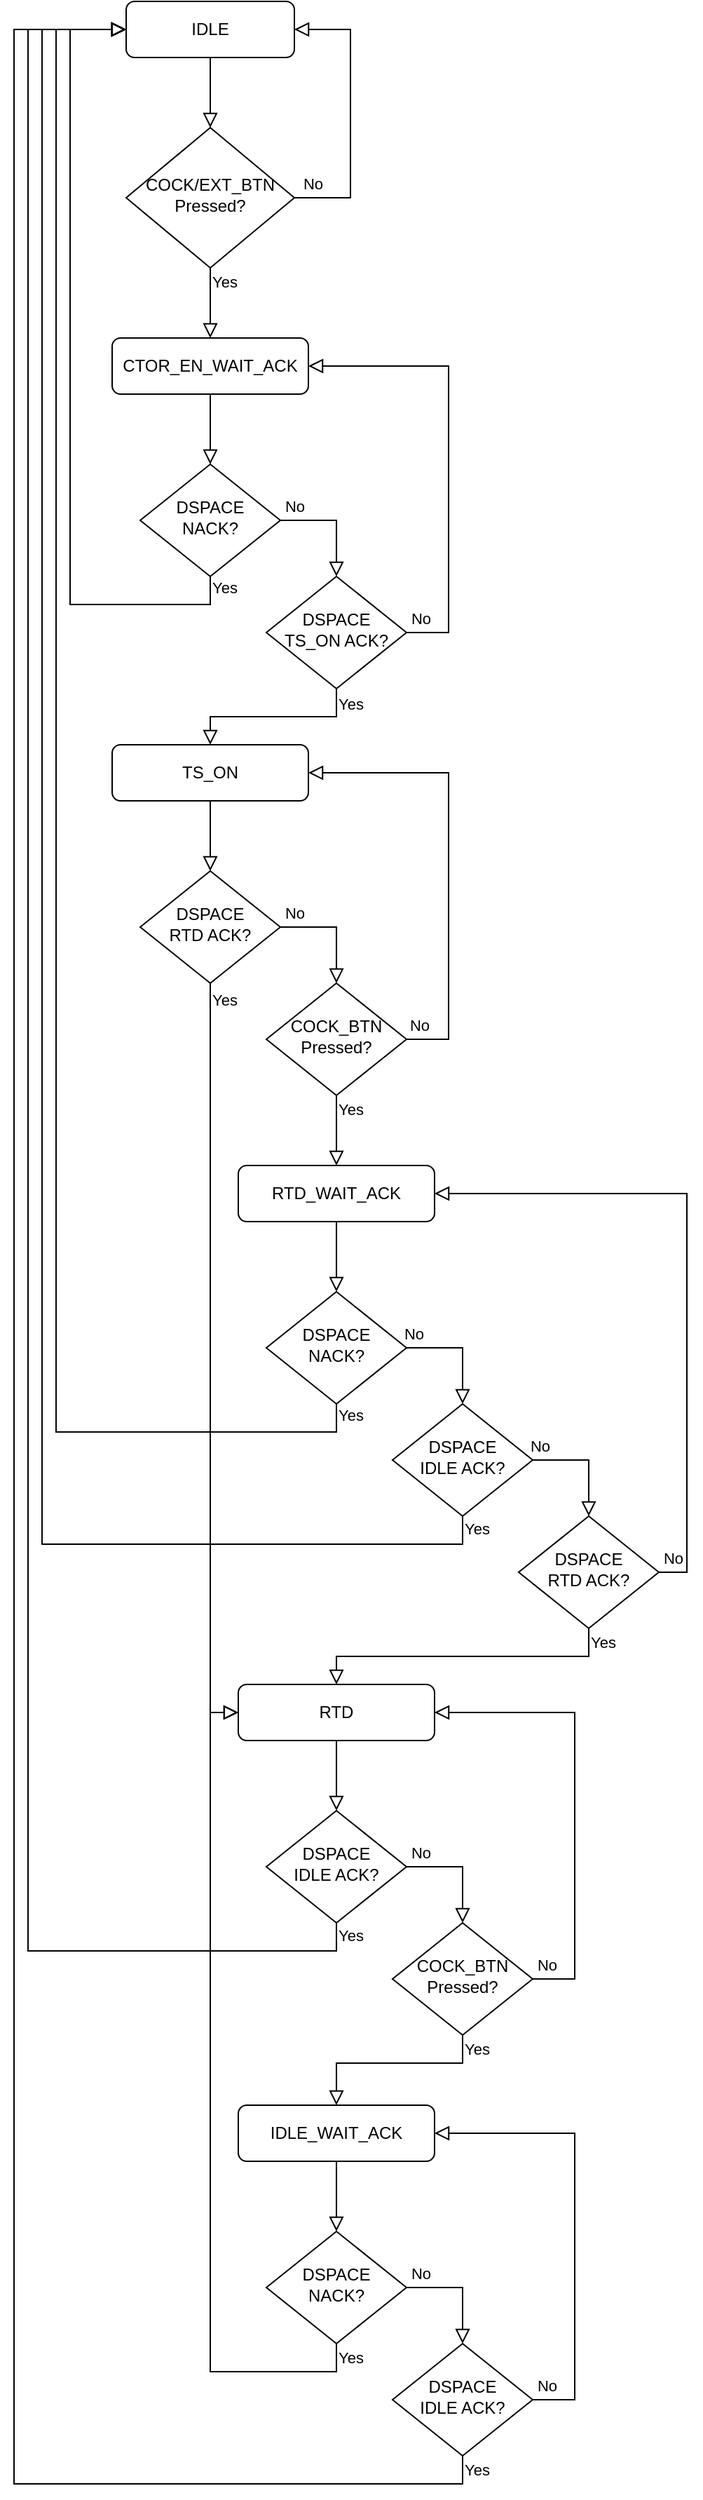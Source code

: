 <mxfile version="19.0.3" type="device"><diagram id="C5RBs43oDa-KdzZeNtuy" name="Page-1"><mxGraphModel dx="1348" dy="994" grid="1" gridSize="10" guides="1" tooltips="1" connect="1" arrows="1" fold="1" page="1" pageScale="1" pageWidth="827" pageHeight="1169" math="0" shadow="0"><root><mxCell id="WIyWlLk6GJQsqaUBKTNV-0"/><mxCell id="WIyWlLk6GJQsqaUBKTNV-1" parent="WIyWlLk6GJQsqaUBKTNV-0"/><mxCell id="WIyWlLk6GJQsqaUBKTNV-2" value="" style="rounded=0;html=1;jettySize=auto;orthogonalLoop=1;fontSize=11;endArrow=block;endFill=0;endSize=8;strokeWidth=1;shadow=0;labelBackgroundColor=none;edgeStyle=orthogonalEdgeStyle;" parent="WIyWlLk6GJQsqaUBKTNV-1" source="WIyWlLk6GJQsqaUBKTNV-3" target="WIyWlLk6GJQsqaUBKTNV-6" edge="1"><mxGeometry relative="1" as="geometry"/></mxCell><mxCell id="WIyWlLk6GJQsqaUBKTNV-3" value="IDLE" style="rounded=1;whiteSpace=wrap;html=1;fontSize=12;glass=0;strokeWidth=1;shadow=0;" parent="WIyWlLk6GJQsqaUBKTNV-1" vertex="1"><mxGeometry x="160" y="60" width="120" height="40" as="geometry"/></mxCell><mxCell id="WIyWlLk6GJQsqaUBKTNV-5" value="No" style="edgeStyle=orthogonalEdgeStyle;rounded=0;html=1;jettySize=auto;orthogonalLoop=1;fontSize=11;endArrow=block;endFill=0;endSize=8;strokeWidth=1;shadow=0;labelBackgroundColor=none;entryX=1;entryY=0.5;entryDx=0;entryDy=0;exitX=1;exitY=0.5;exitDx=0;exitDy=0;" parent="WIyWlLk6GJQsqaUBKTNV-1" source="WIyWlLk6GJQsqaUBKTNV-6" target="WIyWlLk6GJQsqaUBKTNV-3" edge="1"><mxGeometry x="-0.875" y="10" relative="1" as="geometry"><mxPoint as="offset"/><mxPoint x="270" y="210" as="sourcePoint"/><mxPoint x="280" y="100" as="targetPoint"/><Array as="points"><mxPoint x="320" y="200"/><mxPoint x="320" y="80"/></Array></mxGeometry></mxCell><mxCell id="WIyWlLk6GJQsqaUBKTNV-6" value="COCK/EXT_BTN Pressed?" style="rhombus;whiteSpace=wrap;html=1;shadow=0;fontFamily=Helvetica;fontSize=12;align=center;strokeWidth=1;spacing=6;spacingTop=-4;" parent="WIyWlLk6GJQsqaUBKTNV-1" vertex="1"><mxGeometry x="160" y="150" width="120" height="100" as="geometry"/></mxCell><mxCell id="Qwv3wHY6is7WeXgQ0vVI-0" value="CTOR_EN_WAIT_ACK" style="rounded=1;whiteSpace=wrap;html=1;fontSize=12;glass=0;strokeWidth=1;shadow=0;" parent="WIyWlLk6GJQsqaUBKTNV-1" vertex="1"><mxGeometry x="150" y="300" width="140" height="40" as="geometry"/></mxCell><mxCell id="Qwv3wHY6is7WeXgQ0vVI-5" value="" style="rounded=0;html=1;jettySize=auto;orthogonalLoop=1;fontSize=11;endArrow=block;endFill=0;endSize=8;strokeWidth=1;shadow=0;labelBackgroundColor=none;edgeStyle=orthogonalEdgeStyle;exitX=0.5;exitY=1;exitDx=0;exitDy=0;" parent="WIyWlLk6GJQsqaUBKTNV-1" source="Qwv3wHY6is7WeXgQ0vVI-0" target="Qwv3wHY6is7WeXgQ0vVI-6" edge="1"><mxGeometry relative="1" as="geometry"><mxPoint x="220" y="330" as="sourcePoint"/></mxGeometry></mxCell><mxCell id="Qwv3wHY6is7WeXgQ0vVI-6" value="DSPACE NACK?" style="rhombus;whiteSpace=wrap;html=1;shadow=0;fontFamily=Helvetica;fontSize=12;align=center;strokeWidth=1;spacing=6;spacingTop=-4;" parent="WIyWlLk6GJQsqaUBKTNV-1" vertex="1"><mxGeometry x="170" y="390" width="100" height="80" as="geometry"/></mxCell><mxCell id="Qwv3wHY6is7WeXgQ0vVI-7" value="Yes" style="edgeStyle=orthogonalEdgeStyle;rounded=0;html=1;jettySize=auto;orthogonalLoop=1;fontSize=11;endArrow=block;endFill=0;endSize=8;strokeWidth=1;shadow=0;labelBackgroundColor=none;entryX=0.5;entryY=0;entryDx=0;entryDy=0;exitX=0.5;exitY=1;exitDx=0;exitDy=0;" parent="WIyWlLk6GJQsqaUBKTNV-1" source="WIyWlLk6GJQsqaUBKTNV-6" target="Qwv3wHY6is7WeXgQ0vVI-0" edge="1"><mxGeometry x="-0.6" y="10" relative="1" as="geometry"><mxPoint as="offset"/><mxPoint x="330" y="290" as="sourcePoint"/><mxPoint x="340" y="180" as="targetPoint"/><Array as="points"><mxPoint x="220" y="250"/><mxPoint x="220" y="250"/></Array></mxGeometry></mxCell><mxCell id="Qwv3wHY6is7WeXgQ0vVI-9" value="No" style="edgeStyle=orthogonalEdgeStyle;rounded=0;html=1;jettySize=auto;orthogonalLoop=1;fontSize=11;endArrow=block;endFill=0;endSize=8;strokeWidth=1;shadow=0;labelBackgroundColor=none;entryX=0.5;entryY=0;entryDx=0;entryDy=0;exitX=1;exitY=0.5;exitDx=0;exitDy=0;" parent="WIyWlLk6GJQsqaUBKTNV-1" source="Qwv3wHY6is7WeXgQ0vVI-6" target="Qwv3wHY6is7WeXgQ0vVI-49" edge="1"><mxGeometry x="-0.75" y="10" relative="1" as="geometry"><mxPoint as="offset"/><mxPoint x="290" y="430" as="sourcePoint"/><mxPoint x="300" y="320" as="targetPoint"/><Array as="points"><mxPoint x="310" y="430"/></Array></mxGeometry></mxCell><mxCell id="Qwv3wHY6is7WeXgQ0vVI-10" value="&lt;div&gt;TS_ON&lt;/div&gt;" style="rounded=1;whiteSpace=wrap;html=1;fontSize=12;glass=0;strokeWidth=1;shadow=0;" parent="WIyWlLk6GJQsqaUBKTNV-1" vertex="1"><mxGeometry x="150" y="590" width="140" height="40" as="geometry"/></mxCell><mxCell id="Qwv3wHY6is7WeXgQ0vVI-12" value="Yes" style="edgeStyle=orthogonalEdgeStyle;rounded=0;html=1;jettySize=auto;orthogonalLoop=1;fontSize=11;endArrow=block;endFill=0;endSize=8;strokeWidth=1;shadow=0;labelBackgroundColor=none;entryX=0.5;entryY=0;entryDx=0;entryDy=0;exitX=0.5;exitY=1;exitDx=0;exitDy=0;" parent="WIyWlLk6GJQsqaUBKTNV-1" source="Qwv3wHY6is7WeXgQ0vVI-49" target="Qwv3wHY6is7WeXgQ0vVI-10" edge="1"><mxGeometry x="-0.833" y="10" relative="1" as="geometry"><mxPoint as="offset"/><mxPoint x="180" y="480" as="sourcePoint"/><mxPoint x="230" y="310" as="targetPoint"/><Array as="points"><mxPoint x="310" y="570"/><mxPoint x="220" y="570"/></Array></mxGeometry></mxCell><mxCell id="Qwv3wHY6is7WeXgQ0vVI-14" value="COCK_BTN&lt;br&gt;Pressed?" style="rhombus;whiteSpace=wrap;html=1;shadow=0;fontFamily=Helvetica;fontSize=12;align=center;strokeWidth=1;spacing=6;spacingTop=-4;" parent="WIyWlLk6GJQsqaUBKTNV-1" vertex="1"><mxGeometry x="260" y="760" width="100" height="80" as="geometry"/></mxCell><mxCell id="Qwv3wHY6is7WeXgQ0vVI-16" value="No" style="edgeStyle=orthogonalEdgeStyle;rounded=0;html=1;jettySize=auto;orthogonalLoop=1;fontSize=11;endArrow=block;endFill=0;endSize=8;strokeWidth=1;shadow=0;labelBackgroundColor=none;exitX=1;exitY=0.5;exitDx=0;exitDy=0;entryX=1;entryY=0.5;entryDx=0;entryDy=0;" parent="WIyWlLk6GJQsqaUBKTNV-1" source="Qwv3wHY6is7WeXgQ0vVI-14" target="Qwv3wHY6is7WeXgQ0vVI-10" edge="1"><mxGeometry x="-0.947" y="10" relative="1" as="geometry"><mxPoint as="offset"/><mxPoint x="280" y="720" as="sourcePoint"/><mxPoint x="310" y="590" as="targetPoint"/><Array as="points"><mxPoint x="390" y="800"/><mxPoint x="390" y="610"/></Array></mxGeometry></mxCell><mxCell id="Qwv3wHY6is7WeXgQ0vVI-17" value="Yes" style="edgeStyle=orthogonalEdgeStyle;rounded=0;html=1;jettySize=auto;orthogonalLoop=1;fontSize=11;endArrow=block;endFill=0;endSize=8;strokeWidth=1;shadow=0;labelBackgroundColor=none;entryX=0.5;entryY=0;entryDx=0;entryDy=0;exitX=0.5;exitY=1;exitDx=0;exitDy=0;" parent="WIyWlLk6GJQsqaUBKTNV-1" source="Qwv3wHY6is7WeXgQ0vVI-14" target="Qwv3wHY6is7WeXgQ0vVI-18" edge="1"><mxGeometry x="-0.599" y="10" relative="1" as="geometry"><mxPoint as="offset"/><mxPoint x="220" y="760" as="sourcePoint"/><mxPoint x="220" y="810" as="targetPoint"/><Array as="points"><mxPoint x="310" y="860"/><mxPoint x="310" y="860"/></Array></mxGeometry></mxCell><mxCell id="Qwv3wHY6is7WeXgQ0vVI-18" value="&lt;div&gt;RTD_WAIT_ACK&lt;/div&gt;" style="rounded=1;whiteSpace=wrap;html=1;fontSize=12;glass=0;strokeWidth=1;shadow=0;" parent="WIyWlLk6GJQsqaUBKTNV-1" vertex="1"><mxGeometry x="240" y="890" width="140" height="40" as="geometry"/></mxCell><mxCell id="Qwv3wHY6is7WeXgQ0vVI-19" value="" style="rounded=0;html=1;jettySize=auto;orthogonalLoop=1;fontSize=11;endArrow=block;endFill=0;endSize=8;strokeWidth=1;shadow=0;labelBackgroundColor=none;edgeStyle=orthogonalEdgeStyle;exitX=0.5;exitY=1;exitDx=0;exitDy=0;entryX=0.5;entryY=0;entryDx=0;entryDy=0;" parent="WIyWlLk6GJQsqaUBKTNV-1" source="Qwv3wHY6is7WeXgQ0vVI-18" target="Qwv3wHY6is7WeXgQ0vVI-69" edge="1"><mxGeometry relative="1" as="geometry"><mxPoint x="220" y="850" as="sourcePoint"/><mxPoint x="270" y="970.0" as="targetPoint"/></mxGeometry></mxCell><mxCell id="Qwv3wHY6is7WeXgQ0vVI-22" value="Yes" style="edgeStyle=orthogonalEdgeStyle;rounded=0;html=1;jettySize=auto;orthogonalLoop=1;fontSize=11;endArrow=block;endFill=0;endSize=8;strokeWidth=1;shadow=0;labelBackgroundColor=none;entryX=0.5;entryY=0;entryDx=0;entryDy=0;exitX=0.5;exitY=1;exitDx=0;exitDy=0;" parent="WIyWlLk6GJQsqaUBKTNV-1" source="Qwv3wHY6is7WeXgQ0vVI-54" target="Qwv3wHY6is7WeXgQ0vVI-23" edge="1"><mxGeometry x="-0.909" y="10" relative="1" as="geometry"><mxPoint as="offset"/><mxPoint x="410" y="1190" as="sourcePoint"/><mxPoint x="310" y="1110" as="targetPoint"/><Array as="points"><mxPoint x="490" y="1240"/><mxPoint x="310" y="1240"/></Array></mxGeometry></mxCell><mxCell id="Qwv3wHY6is7WeXgQ0vVI-23" value="RTD" style="rounded=1;whiteSpace=wrap;html=1;fontSize=12;glass=0;strokeWidth=1;shadow=0;" parent="WIyWlLk6GJQsqaUBKTNV-1" vertex="1"><mxGeometry x="240" y="1260" width="140" height="40" as="geometry"/></mxCell><mxCell id="Qwv3wHY6is7WeXgQ0vVI-24" value="DSPACE&lt;br&gt;RTD ACK?" style="rhombus;whiteSpace=wrap;html=1;shadow=0;fontFamily=Helvetica;fontSize=12;align=center;strokeWidth=1;spacing=6;spacingTop=-4;" parent="WIyWlLk6GJQsqaUBKTNV-1" vertex="1"><mxGeometry x="170" y="680" width="100" height="80" as="geometry"/></mxCell><mxCell id="Qwv3wHY6is7WeXgQ0vVI-25" value="" style="edgeStyle=orthogonalEdgeStyle;rounded=0;html=1;jettySize=auto;orthogonalLoop=1;fontSize=11;endArrow=block;endFill=0;endSize=8;strokeWidth=1;shadow=0;labelBackgroundColor=none;entryX=0.5;entryY=0;entryDx=0;entryDy=0;exitX=0.5;exitY=1;exitDx=0;exitDy=0;" parent="WIyWlLk6GJQsqaUBKTNV-1" source="Qwv3wHY6is7WeXgQ0vVI-10" target="Qwv3wHY6is7WeXgQ0vVI-24" edge="1"><mxGeometry x="-0.599" y="10" relative="1" as="geometry"><mxPoint as="offset"/><mxPoint x="230" y="640" as="sourcePoint"/><mxPoint x="270" y="690" as="targetPoint"/><Array as="points"><mxPoint x="220" y="660"/><mxPoint x="220" y="660"/></Array></mxGeometry></mxCell><mxCell id="Qwv3wHY6is7WeXgQ0vVI-26" value="Yes" style="edgeStyle=orthogonalEdgeStyle;rounded=0;html=1;jettySize=auto;orthogonalLoop=1;fontSize=11;endArrow=block;endFill=0;endSize=8;strokeWidth=1;shadow=0;labelBackgroundColor=none;exitX=0.5;exitY=1;exitDx=0;exitDy=0;entryX=0;entryY=0.5;entryDx=0;entryDy=0;" parent="WIyWlLk6GJQsqaUBKTNV-1" source="Qwv3wHY6is7WeXgQ0vVI-24" target="Qwv3wHY6is7WeXgQ0vVI-23" edge="1"><mxGeometry x="-0.957" y="10" relative="1" as="geometry"><mxPoint as="offset"/><mxPoint x="130" y="770" as="sourcePoint"/><mxPoint x="100" y="810" as="targetPoint"/><Array as="points"><mxPoint x="220" y="1280"/></Array></mxGeometry></mxCell><mxCell id="Qwv3wHY6is7WeXgQ0vVI-27" value="&lt;div&gt;COCK_BTN&lt;/div&gt;&lt;div&gt;Pressed?&lt;br&gt;&lt;/div&gt;" style="rhombus;whiteSpace=wrap;html=1;shadow=0;fontFamily=Helvetica;fontSize=12;align=center;strokeWidth=1;spacing=6;spacingTop=-4;" parent="WIyWlLk6GJQsqaUBKTNV-1" vertex="1"><mxGeometry x="350" y="1430" width="100" height="80" as="geometry"/></mxCell><mxCell id="Qwv3wHY6is7WeXgQ0vVI-28" value="DSPACE&lt;br&gt;IDLE ACK?" style="rhombus;whiteSpace=wrap;html=1;shadow=0;fontFamily=Helvetica;fontSize=12;align=center;strokeWidth=1;spacing=6;spacingTop=-4;" parent="WIyWlLk6GJQsqaUBKTNV-1" vertex="1"><mxGeometry x="260" y="1350" width="100" height="80" as="geometry"/></mxCell><mxCell id="Qwv3wHY6is7WeXgQ0vVI-29" value="" style="edgeStyle=orthogonalEdgeStyle;rounded=0;html=1;jettySize=auto;orthogonalLoop=1;fontSize=11;endArrow=block;endFill=0;endSize=8;strokeWidth=1;shadow=0;labelBackgroundColor=none;entryX=0.5;entryY=0;entryDx=0;entryDy=0;exitX=0.5;exitY=1;exitDx=0;exitDy=0;" parent="WIyWlLk6GJQsqaUBKTNV-1" source="Qwv3wHY6is7WeXgQ0vVI-23" target="Qwv3wHY6is7WeXgQ0vVI-28" edge="1"><mxGeometry x="-0.599" y="10" relative="1" as="geometry"><mxPoint as="offset"/><mxPoint x="249.98" y="1220" as="sourcePoint"/><mxPoint x="309.98" y="1270" as="targetPoint"/><Array as="points"><mxPoint x="310" y="1310"/><mxPoint x="310" y="1310"/></Array></mxGeometry></mxCell><mxCell id="Qwv3wHY6is7WeXgQ0vVI-34" value="Yes" style="edgeStyle=orthogonalEdgeStyle;rounded=0;html=1;jettySize=auto;orthogonalLoop=1;fontSize=11;endArrow=block;endFill=0;endSize=8;strokeWidth=1;shadow=0;labelBackgroundColor=none;entryX=0.5;entryY=0;entryDx=0;entryDy=0;exitX=0.5;exitY=1;exitDx=0;exitDy=0;" parent="WIyWlLk6GJQsqaUBKTNV-1" source="Qwv3wHY6is7WeXgQ0vVI-27" target="Qwv3wHY6is7WeXgQ0vVI-35" edge="1"><mxGeometry x="-0.857" y="10" relative="1" as="geometry"><mxPoint as="offset"/><mxPoint x="310" y="1350" as="sourcePoint"/><mxPoint x="250" y="1400" as="targetPoint"/><Array as="points"><mxPoint x="400" y="1530"/><mxPoint x="310" y="1530"/></Array></mxGeometry></mxCell><mxCell id="Qwv3wHY6is7WeXgQ0vVI-35" value="&lt;div&gt;IDLE_WAIT_ACK&lt;/div&gt;" style="rounded=1;whiteSpace=wrap;html=1;fontSize=12;glass=0;strokeWidth=1;shadow=0;" parent="WIyWlLk6GJQsqaUBKTNV-1" vertex="1"><mxGeometry x="240" y="1560" width="140" height="40" as="geometry"/></mxCell><mxCell id="Qwv3wHY6is7WeXgQ0vVI-36" value="Yes" style="edgeStyle=orthogonalEdgeStyle;rounded=0;html=1;jettySize=auto;orthogonalLoop=1;fontSize=11;endArrow=block;endFill=0;endSize=8;strokeWidth=1;shadow=0;labelBackgroundColor=none;exitX=0.5;exitY=1;exitDx=0;exitDy=0;entryX=0;entryY=0.5;entryDx=0;entryDy=0;" parent="WIyWlLk6GJQsqaUBKTNV-1" source="Qwv3wHY6is7WeXgQ0vVI-28" target="WIyWlLk6GJQsqaUBKTNV-3" edge="1"><mxGeometry x="-0.989" y="10" relative="1" as="geometry"><mxPoint as="offset"/><mxPoint x="190" y="1130" as="sourcePoint"/><mxPoint x="90" y="170" as="targetPoint"/><Array as="points"><mxPoint x="310" y="1450"/><mxPoint x="90" y="1450"/><mxPoint x="90" y="80"/></Array></mxGeometry></mxCell><mxCell id="Qwv3wHY6is7WeXgQ0vVI-47" value="No" style="edgeStyle=orthogonalEdgeStyle;rounded=0;html=1;jettySize=auto;orthogonalLoop=1;fontSize=11;endArrow=block;endFill=0;endSize=8;strokeWidth=1;shadow=0;labelBackgroundColor=none;exitX=1;exitY=0.5;exitDx=0;exitDy=0;entryX=0.5;entryY=0;entryDx=0;entryDy=0;" parent="WIyWlLk6GJQsqaUBKTNV-1" source="Qwv3wHY6is7WeXgQ0vVI-24" target="Qwv3wHY6is7WeXgQ0vVI-14" edge="1"><mxGeometry x="-0.75" y="10" relative="1" as="geometry"><mxPoint as="offset"/><mxPoint x="230" y="730" as="sourcePoint"/><mxPoint x="200" y="550" as="targetPoint"/><Array as="points"><mxPoint x="270" y="720"/></Array></mxGeometry></mxCell><mxCell id="Qwv3wHY6is7WeXgQ0vVI-48" value="No" style="edgeStyle=orthogonalEdgeStyle;rounded=0;html=1;jettySize=auto;orthogonalLoop=1;fontSize=11;endArrow=block;endFill=0;endSize=8;strokeWidth=1;shadow=0;labelBackgroundColor=none;exitX=1;exitY=0.5;exitDx=0;exitDy=0;entryX=0.5;entryY=0;entryDx=0;entryDy=0;" parent="WIyWlLk6GJQsqaUBKTNV-1" source="Qwv3wHY6is7WeXgQ0vVI-28" target="Qwv3wHY6is7WeXgQ0vVI-27" edge="1"><mxGeometry x="-0.75" y="10" relative="1" as="geometry"><mxPoint as="offset"/><mxPoint x="320" y="1380" as="sourcePoint"/><mxPoint x="290" y="1200" as="targetPoint"/><Array as="points"><mxPoint x="390" y="1390"/><mxPoint x="440" y="1390"/></Array></mxGeometry></mxCell><mxCell id="Qwv3wHY6is7WeXgQ0vVI-49" value="&lt;div&gt;&lt;div&gt;DSPACE TS_ON ACK?&lt;br&gt;&lt;/div&gt;&lt;/div&gt;" style="rhombus;whiteSpace=wrap;html=1;shadow=0;fontFamily=Helvetica;fontSize=12;align=center;strokeWidth=1;spacing=6;spacingTop=-4;" parent="WIyWlLk6GJQsqaUBKTNV-1" vertex="1"><mxGeometry x="260" y="470" width="100" height="80" as="geometry"/></mxCell><mxCell id="Qwv3wHY6is7WeXgQ0vVI-50" value="Yes" style="edgeStyle=orthogonalEdgeStyle;rounded=0;html=1;jettySize=auto;orthogonalLoop=1;fontSize=11;endArrow=block;endFill=0;endSize=8;strokeWidth=1;shadow=0;labelBackgroundColor=none;exitX=0.5;exitY=1;exitDx=0;exitDy=0;entryX=0;entryY=0.5;entryDx=0;entryDy=0;" parent="WIyWlLk6GJQsqaUBKTNV-1" source="Qwv3wHY6is7WeXgQ0vVI-6" target="WIyWlLk6GJQsqaUBKTNV-3" edge="1"><mxGeometry x="-0.972" y="10" relative="1" as="geometry"><mxPoint as="offset"/><mxPoint x="320" y="560" as="sourcePoint"/><mxPoint x="410" y="250" as="targetPoint"/><Array as="points"><mxPoint x="220" y="490"/><mxPoint x="120" y="490"/><mxPoint x="120" y="80"/></Array></mxGeometry></mxCell><mxCell id="Qwv3wHY6is7WeXgQ0vVI-51" value="No" style="edgeStyle=orthogonalEdgeStyle;rounded=0;html=1;jettySize=auto;orthogonalLoop=1;fontSize=11;endArrow=block;endFill=0;endSize=8;strokeWidth=1;shadow=0;labelBackgroundColor=none;entryX=1;entryY=0.5;entryDx=0;entryDy=0;exitX=1;exitY=0.5;exitDx=0;exitDy=0;" parent="WIyWlLk6GJQsqaUBKTNV-1" source="Qwv3wHY6is7WeXgQ0vVI-49" target="Qwv3wHY6is7WeXgQ0vVI-0" edge="1"><mxGeometry x="-0.938" y="10" relative="1" as="geometry"><mxPoint as="offset"/><mxPoint x="280" y="440" as="sourcePoint"/><mxPoint x="330" y="480" as="targetPoint"/><Array as="points"><mxPoint x="390" y="510"/><mxPoint x="390" y="320"/></Array></mxGeometry></mxCell><mxCell id="Qwv3wHY6is7WeXgQ0vVI-52" value="&lt;div&gt;DSPACE&lt;br&gt;IDLE ACK?&lt;br&gt;&lt;/div&gt;" style="rhombus;whiteSpace=wrap;html=1;shadow=0;fontFamily=Helvetica;fontSize=12;align=center;strokeWidth=1;spacing=6;spacingTop=-4;" parent="WIyWlLk6GJQsqaUBKTNV-1" vertex="1"><mxGeometry x="350" y="1060" width="100" height="80" as="geometry"/></mxCell><mxCell id="Qwv3wHY6is7WeXgQ0vVI-53" value="No" style="edgeStyle=orthogonalEdgeStyle;rounded=0;html=1;jettySize=auto;orthogonalLoop=1;fontSize=11;endArrow=block;endFill=0;endSize=8;strokeWidth=1;shadow=0;labelBackgroundColor=none;entryX=0.5;entryY=0;entryDx=0;entryDy=0;exitX=1;exitY=0.5;exitDx=0;exitDy=0;" parent="WIyWlLk6GJQsqaUBKTNV-1" source="Qwv3wHY6is7WeXgQ0vVI-52" target="Qwv3wHY6is7WeXgQ0vVI-54" edge="1"><mxGeometry x="-0.875" y="10" relative="1" as="geometry"><mxPoint as="offset"/><mxPoint x="430" y="1090" as="sourcePoint"/><mxPoint x="440" y="980" as="targetPoint"/><Array as="points"><mxPoint x="490" y="1100"/></Array></mxGeometry></mxCell><mxCell id="Qwv3wHY6is7WeXgQ0vVI-54" value="&lt;div&gt;DSPACE&lt;br&gt;RTD ACK?&lt;/div&gt;" style="rhombus;whiteSpace=wrap;html=1;shadow=0;fontFamily=Helvetica;fontSize=12;align=center;strokeWidth=1;spacing=6;spacingTop=-4;" parent="WIyWlLk6GJQsqaUBKTNV-1" vertex="1"><mxGeometry x="440" y="1140" width="100" height="80" as="geometry"/></mxCell><mxCell id="Qwv3wHY6is7WeXgQ0vVI-57" value="No" style="edgeStyle=orthogonalEdgeStyle;rounded=0;html=1;jettySize=auto;orthogonalLoop=1;fontSize=11;endArrow=block;endFill=0;endSize=8;strokeWidth=1;shadow=0;labelBackgroundColor=none;entryX=1;entryY=0.5;entryDx=0;entryDy=0;exitX=1;exitY=0.5;exitDx=0;exitDy=0;" parent="WIyWlLk6GJQsqaUBKTNV-1" source="Qwv3wHY6is7WeXgQ0vVI-54" target="Qwv3wHY6is7WeXgQ0vVI-18" edge="1"><mxGeometry x="-0.958" y="10" relative="1" as="geometry"><mxPoint as="offset"/><mxPoint x="420" y="1090" as="sourcePoint"/><mxPoint x="340" y="900" as="targetPoint"/><Array as="points"><mxPoint x="560" y="1180"/><mxPoint x="560" y="910"/></Array></mxGeometry></mxCell><mxCell id="Qwv3wHY6is7WeXgQ0vVI-59" value="No" style="edgeStyle=orthogonalEdgeStyle;rounded=0;html=1;jettySize=auto;orthogonalLoop=1;fontSize=11;endArrow=block;endFill=0;endSize=8;strokeWidth=1;shadow=0;labelBackgroundColor=none;exitX=1;exitY=0.5;exitDx=0;exitDy=0;entryX=1;entryY=0.5;entryDx=0;entryDy=0;" parent="WIyWlLk6GJQsqaUBKTNV-1" source="Qwv3wHY6is7WeXgQ0vVI-27" target="Qwv3wHY6is7WeXgQ0vVI-23" edge="1"><mxGeometry x="-0.938" y="10" relative="1" as="geometry"><mxPoint as="offset"/><mxPoint x="430" y="1450.0" as="sourcePoint"/><mxPoint x="480" y="1480.0" as="targetPoint"/><Array as="points"><mxPoint x="480" y="1470"/><mxPoint x="480" y="1280"/></Array></mxGeometry></mxCell><mxCell id="Qwv3wHY6is7WeXgQ0vVI-60" value="DSPACE&lt;br&gt;NACK?" style="rhombus;whiteSpace=wrap;html=1;shadow=0;fontFamily=Helvetica;fontSize=12;align=center;strokeWidth=1;spacing=6;spacingTop=-4;" parent="WIyWlLk6GJQsqaUBKTNV-1" vertex="1"><mxGeometry x="260" y="1650" width="100" height="80" as="geometry"/></mxCell><mxCell id="Qwv3wHY6is7WeXgQ0vVI-62" value="" style="edgeStyle=orthogonalEdgeStyle;rounded=0;html=1;jettySize=auto;orthogonalLoop=1;fontSize=11;endArrow=block;endFill=0;endSize=8;strokeWidth=1;shadow=0;labelBackgroundColor=none;entryX=0.5;entryY=0;entryDx=0;entryDy=0;exitX=0.5;exitY=1;exitDx=0;exitDy=0;" parent="WIyWlLk6GJQsqaUBKTNV-1" source="Qwv3wHY6is7WeXgQ0vVI-35" target="Qwv3wHY6is7WeXgQ0vVI-60" edge="1"><mxGeometry x="-0.599" y="10" relative="1" as="geometry"><mxPoint as="offset"/><mxPoint x="190" y="1310.0" as="sourcePoint"/><mxPoint x="190" y="1360.0" as="targetPoint"/><Array as="points"><mxPoint x="310" y="1620"/><mxPoint x="310" y="1620"/></Array></mxGeometry></mxCell><mxCell id="Qwv3wHY6is7WeXgQ0vVI-63" value="No" style="edgeStyle=orthogonalEdgeStyle;rounded=0;html=1;jettySize=auto;orthogonalLoop=1;fontSize=11;endArrow=block;endFill=0;endSize=8;strokeWidth=1;shadow=0;labelBackgroundColor=none;exitX=1;exitY=0.5;exitDx=0;exitDy=0;entryX=0.5;entryY=0;entryDx=0;entryDy=0;" parent="WIyWlLk6GJQsqaUBKTNV-1" source="Qwv3wHY6is7WeXgQ0vVI-60" target="Qwv3wHY6is7WeXgQ0vVI-65" edge="1"><mxGeometry x="-0.75" y="10" relative="1" as="geometry"><mxPoint as="offset"/><mxPoint x="430" y="1750.0" as="sourcePoint"/><mxPoint x="350" y="1570.0" as="targetPoint"/><Array as="points"><mxPoint x="400" y="1690"/></Array></mxGeometry></mxCell><mxCell id="Qwv3wHY6is7WeXgQ0vVI-64" value="Yes" style="edgeStyle=orthogonalEdgeStyle;rounded=0;html=1;jettySize=auto;orthogonalLoop=1;fontSize=11;endArrow=block;endFill=0;endSize=8;strokeWidth=1;shadow=0;labelBackgroundColor=none;entryX=0;entryY=0.5;entryDx=0;entryDy=0;exitX=0.5;exitY=1;exitDx=0;exitDy=0;" parent="WIyWlLk6GJQsqaUBKTNV-1" source="Qwv3wHY6is7WeXgQ0vVI-65" target="WIyWlLk6GJQsqaUBKTNV-3" edge="1"><mxGeometry x="-0.991" y="10" relative="1" as="geometry"><mxPoint as="offset"/><mxPoint x="340" y="1820" as="sourcePoint"/><mxPoint x="160" y="80" as="targetPoint"/><Array as="points"><mxPoint x="400" y="1830"/><mxPoint x="80" y="1830"/><mxPoint x="80" y="80"/></Array></mxGeometry></mxCell><mxCell id="Qwv3wHY6is7WeXgQ0vVI-65" value="&lt;div&gt;DSPACE&lt;br&gt;IDLE ACK?&lt;br&gt;&lt;/div&gt;" style="rhombus;whiteSpace=wrap;html=1;shadow=0;fontFamily=Helvetica;fontSize=12;align=center;strokeWidth=1;spacing=6;spacingTop=-4;" parent="WIyWlLk6GJQsqaUBKTNV-1" vertex="1"><mxGeometry x="350" y="1730" width="100" height="80" as="geometry"/></mxCell><mxCell id="Qwv3wHY6is7WeXgQ0vVI-66" value="No" style="edgeStyle=orthogonalEdgeStyle;rounded=0;html=1;jettySize=auto;orthogonalLoop=1;fontSize=11;endArrow=block;endFill=0;endSize=8;strokeWidth=1;shadow=0;labelBackgroundColor=none;exitX=1;exitY=0.5;exitDx=0;exitDy=0;entryX=1;entryY=0.5;entryDx=0;entryDy=0;" parent="WIyWlLk6GJQsqaUBKTNV-1" source="Qwv3wHY6is7WeXgQ0vVI-65" target="Qwv3wHY6is7WeXgQ0vVI-35" edge="1"><mxGeometry x="-0.938" y="10" relative="1" as="geometry"><mxPoint as="offset"/><mxPoint x="500" y="1770" as="sourcePoint"/><mxPoint x="540" y="1810" as="targetPoint"/><Array as="points"><mxPoint x="480" y="1770"/><mxPoint x="480" y="1580"/></Array></mxGeometry></mxCell><mxCell id="Qwv3wHY6is7WeXgQ0vVI-67" value="Yes" style="edgeStyle=orthogonalEdgeStyle;rounded=0;html=1;jettySize=auto;orthogonalLoop=1;fontSize=11;endArrow=block;endFill=0;endSize=8;strokeWidth=1;shadow=0;labelBackgroundColor=none;exitX=0.5;exitY=1;exitDx=0;exitDy=0;entryX=0;entryY=0.5;entryDx=0;entryDy=0;" parent="WIyWlLk6GJQsqaUBKTNV-1" source="Qwv3wHY6is7WeXgQ0vVI-60" target="Qwv3wHY6is7WeXgQ0vVI-23" edge="1"><mxGeometry x="-0.968" y="10" relative="1" as="geometry"><mxPoint as="offset"/><mxPoint x="530" y="1800" as="sourcePoint"/><mxPoint x="570" y="1840" as="targetPoint"/><Array as="points"><mxPoint x="310" y="1750"/><mxPoint x="220" y="1750"/><mxPoint x="220" y="1280"/></Array></mxGeometry></mxCell><mxCell id="Qwv3wHY6is7WeXgQ0vVI-69" value="DSPACE&lt;br&gt;NACK?" style="rhombus;whiteSpace=wrap;html=1;shadow=0;fontFamily=Helvetica;fontSize=12;align=center;strokeWidth=1;spacing=6;spacingTop=-4;" parent="WIyWlLk6GJQsqaUBKTNV-1" vertex="1"><mxGeometry x="260" y="980" width="100" height="80" as="geometry"/></mxCell><mxCell id="Qwv3wHY6is7WeXgQ0vVI-70" value="No" style="edgeStyle=orthogonalEdgeStyle;rounded=0;html=1;jettySize=auto;orthogonalLoop=1;fontSize=11;endArrow=block;endFill=0;endSize=8;strokeWidth=1;shadow=0;labelBackgroundColor=none;exitX=1;exitY=0.5;exitDx=0;exitDy=0;entryX=0.5;entryY=0;entryDx=0;entryDy=0;" parent="WIyWlLk6GJQsqaUBKTNV-1" source="Qwv3wHY6is7WeXgQ0vVI-69" target="Qwv3wHY6is7WeXgQ0vVI-52" edge="1"><mxGeometry x="-0.875" y="10" relative="1" as="geometry"><mxPoint as="offset"/><mxPoint x="360" y="1020.0" as="sourcePoint"/><mxPoint x="400" y="1060" as="targetPoint"/><Array as="points"><mxPoint x="400" y="1020"/></Array></mxGeometry></mxCell><mxCell id="Qwv3wHY6is7WeXgQ0vVI-72" value="Yes" style="edgeStyle=orthogonalEdgeStyle;rounded=0;html=1;jettySize=auto;orthogonalLoop=1;fontSize=11;endArrow=block;endFill=0;endSize=8;strokeWidth=1;shadow=0;labelBackgroundColor=none;exitX=0.5;exitY=1;exitDx=0;exitDy=0;entryX=0;entryY=0.5;entryDx=0;entryDy=0;" parent="WIyWlLk6GJQsqaUBKTNV-1" source="Qwv3wHY6is7WeXgQ0vVI-69" target="WIyWlLk6GJQsqaUBKTNV-3" edge="1"><mxGeometry x="-0.988" y="10" relative="1" as="geometry"><mxPoint as="offset"/><mxPoint x="410" y="1440.0" as="sourcePoint"/><mxPoint x="170" y="90" as="targetPoint"/><Array as="points"><mxPoint x="310" y="1080"/><mxPoint x="110" y="1080"/><mxPoint x="110" y="80"/></Array></mxGeometry></mxCell><mxCell id="XdKxf_quQnzWopUdFPL_-1" value="Yes" style="edgeStyle=orthogonalEdgeStyle;rounded=0;html=1;jettySize=auto;orthogonalLoop=1;fontSize=11;endArrow=block;endFill=0;endSize=8;strokeWidth=1;shadow=0;labelBackgroundColor=none;exitX=0.5;exitY=1;exitDx=0;exitDy=0;entryX=0;entryY=0.5;entryDx=0;entryDy=0;" parent="WIyWlLk6GJQsqaUBKTNV-1" source="Qwv3wHY6is7WeXgQ0vVI-52" target="WIyWlLk6GJQsqaUBKTNV-3" edge="1"><mxGeometry x="-0.988" y="10" relative="1" as="geometry"><mxPoint as="offset"/><mxPoint x="320" y="1070" as="sourcePoint"/><mxPoint x="170" y="90" as="targetPoint"/><Array as="points"><mxPoint x="400" y="1160"/><mxPoint x="100" y="1160"/><mxPoint x="100" y="80"/></Array></mxGeometry></mxCell></root></mxGraphModel></diagram></mxfile>